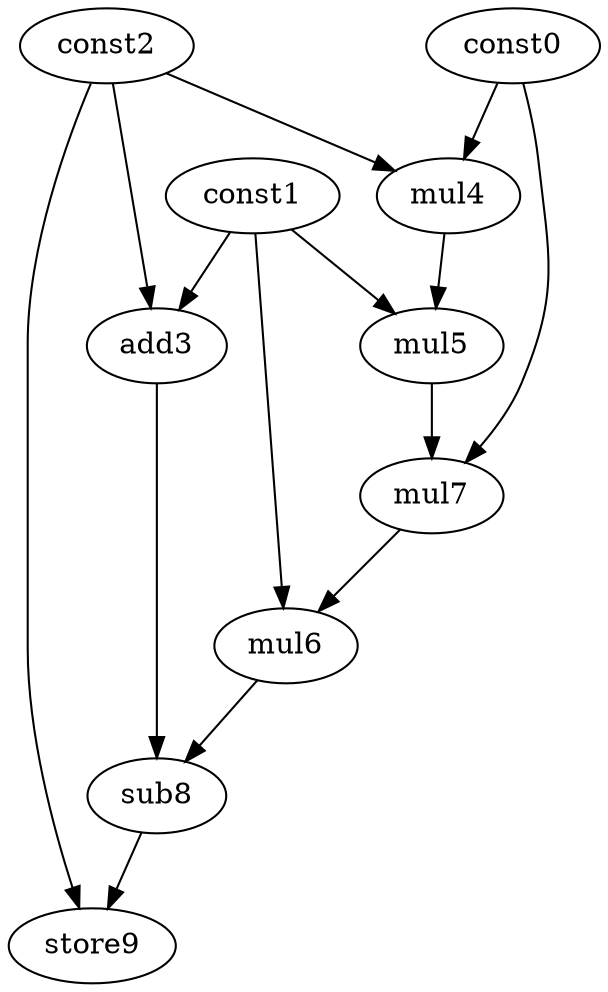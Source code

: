 digraph G { 
const0[opcode=const]; 
const1[opcode=const]; 
const2[opcode=const]; 
add3[opcode=add]; 
mul4[opcode=mul]; 
mul5[opcode=mul]; 
mul6[opcode=mul]; 
mul7[opcode=mul]; 
sub8[opcode=sub]; 
store9[opcode=store]; 
const1->add3[operand=0];
const2->add3[operand=1];
const0->mul4[operand=0];
const2->mul4[operand=1];
const1->mul5[operand=0];
mul4->mul5[operand=1];
const0->mul7[operand=0];
mul5->mul7[operand=1];
const1->mul6[operand=0];
mul7->mul6[operand=1];
add3->sub8[operand=0];
mul6->sub8[operand=1];
sub8->store9[operand=0];
const2->store9[operand=1];
}
